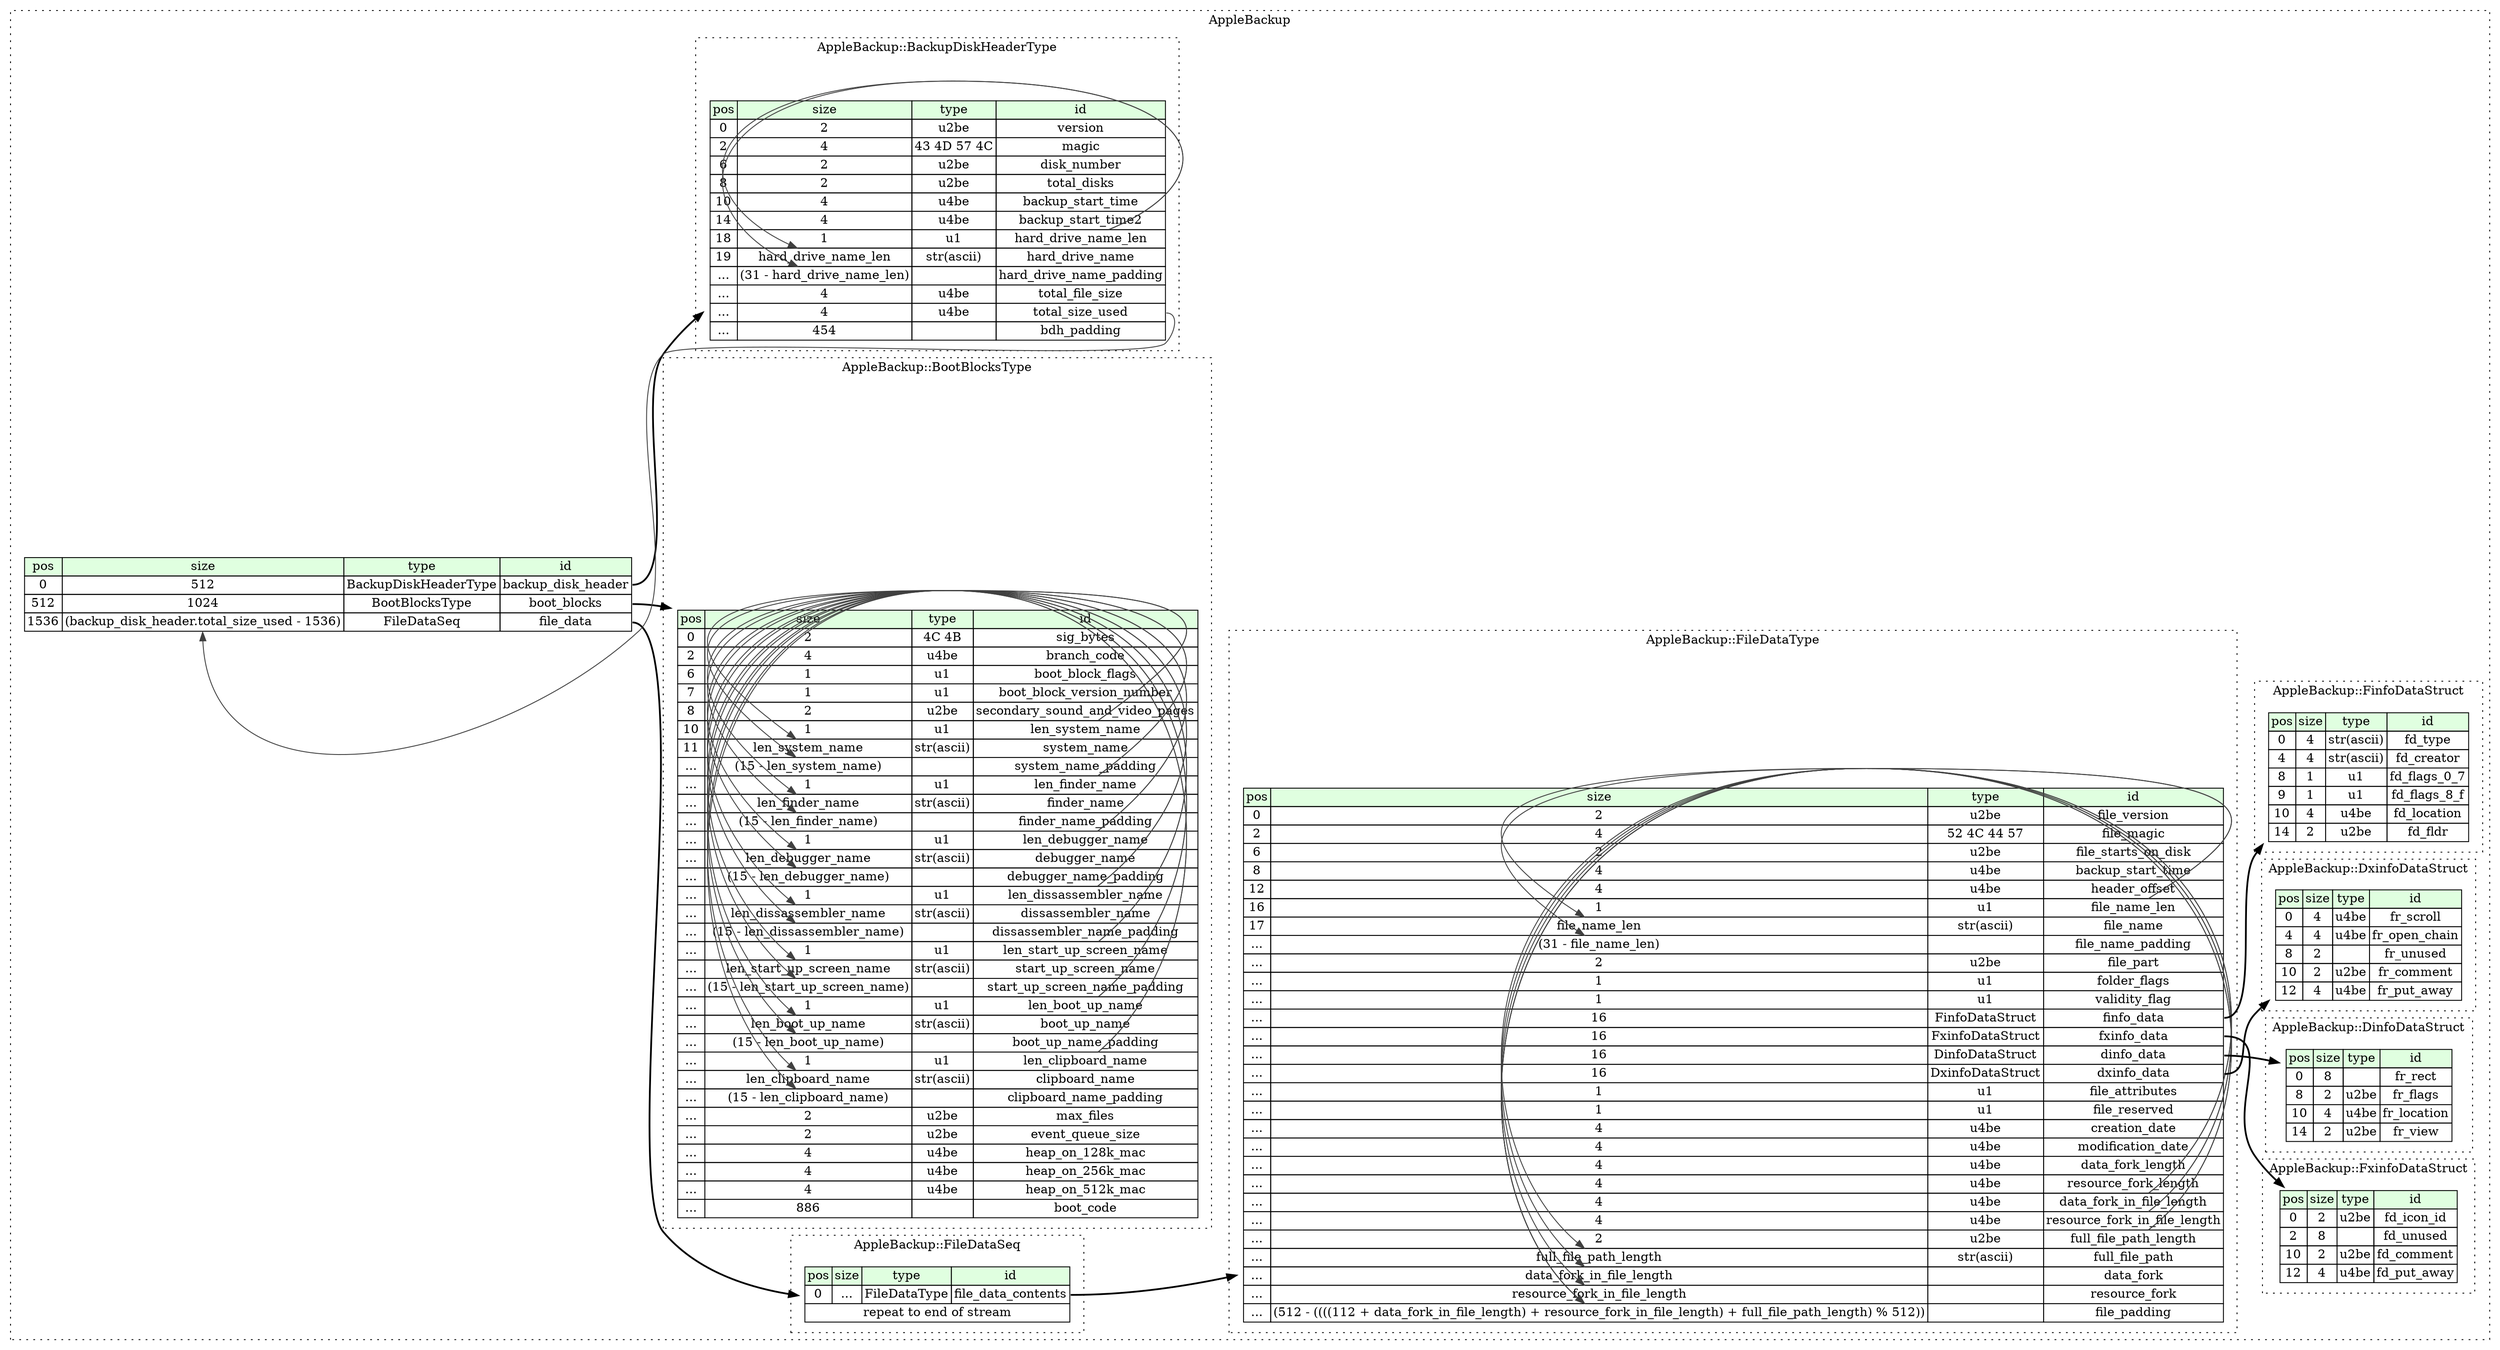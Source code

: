 digraph {
	rankdir=LR;
	node [shape=plaintext];
	subgraph cluster__apple_backup {
		label="AppleBackup";
		graph[style=dotted];

		apple_backup__seq [label=<<TABLE BORDER="0" CELLBORDER="1" CELLSPACING="0">
			<TR><TD BGCOLOR="#E0FFE0">pos</TD><TD BGCOLOR="#E0FFE0">size</TD><TD BGCOLOR="#E0FFE0">type</TD><TD BGCOLOR="#E0FFE0">id</TD></TR>
			<TR><TD PORT="backup_disk_header_pos">0</TD><TD PORT="backup_disk_header_size">512</TD><TD>BackupDiskHeaderType</TD><TD PORT="backup_disk_header_type">backup_disk_header</TD></TR>
			<TR><TD PORT="boot_blocks_pos">512</TD><TD PORT="boot_blocks_size">1024</TD><TD>BootBlocksType</TD><TD PORT="boot_blocks_type">boot_blocks</TD></TR>
			<TR><TD PORT="file_data_pos">1536</TD><TD PORT="file_data_size">(backup_disk_header.total_size_used - 1536)</TD><TD>FileDataSeq</TD><TD PORT="file_data_type">file_data</TD></TR>
		</TABLE>>];
		subgraph cluster__file_data_type {
			label="AppleBackup::FileDataType";
			graph[style=dotted];

			file_data_type__seq [label=<<TABLE BORDER="0" CELLBORDER="1" CELLSPACING="0">
				<TR><TD BGCOLOR="#E0FFE0">pos</TD><TD BGCOLOR="#E0FFE0">size</TD><TD BGCOLOR="#E0FFE0">type</TD><TD BGCOLOR="#E0FFE0">id</TD></TR>
				<TR><TD PORT="file_version_pos">0</TD><TD PORT="file_version_size">2</TD><TD>u2be</TD><TD PORT="file_version_type">file_version</TD></TR>
				<TR><TD PORT="file_magic_pos">2</TD><TD PORT="file_magic_size">4</TD><TD>52 4C 44 57</TD><TD PORT="file_magic_type">file_magic</TD></TR>
				<TR><TD PORT="file_starts_on_disk_pos">6</TD><TD PORT="file_starts_on_disk_size">2</TD><TD>u2be</TD><TD PORT="file_starts_on_disk_type">file_starts_on_disk</TD></TR>
				<TR><TD PORT="backup_start_time_pos">8</TD><TD PORT="backup_start_time_size">4</TD><TD>u4be</TD><TD PORT="backup_start_time_type">backup_start_time</TD></TR>
				<TR><TD PORT="header_offset_pos">12</TD><TD PORT="header_offset_size">4</TD><TD>u4be</TD><TD PORT="header_offset_type">header_offset</TD></TR>
				<TR><TD PORT="file_name_len_pos">16</TD><TD PORT="file_name_len_size">1</TD><TD>u1</TD><TD PORT="file_name_len_type">file_name_len</TD></TR>
				<TR><TD PORT="file_name_pos">17</TD><TD PORT="file_name_size">file_name_len</TD><TD>str(ascii)</TD><TD PORT="file_name_type">file_name</TD></TR>
				<TR><TD PORT="file_name_padding_pos">...</TD><TD PORT="file_name_padding_size">(31 - file_name_len)</TD><TD></TD><TD PORT="file_name_padding_type">file_name_padding</TD></TR>
				<TR><TD PORT="file_part_pos">...</TD><TD PORT="file_part_size">2</TD><TD>u2be</TD><TD PORT="file_part_type">file_part</TD></TR>
				<TR><TD PORT="folder_flags_pos">...</TD><TD PORT="folder_flags_size">1</TD><TD>u1</TD><TD PORT="folder_flags_type">folder_flags</TD></TR>
				<TR><TD PORT="validity_flag_pos">...</TD><TD PORT="validity_flag_size">1</TD><TD>u1</TD><TD PORT="validity_flag_type">validity_flag</TD></TR>
				<TR><TD PORT="finfo_data_pos">...</TD><TD PORT="finfo_data_size">16</TD><TD>FinfoDataStruct</TD><TD PORT="finfo_data_type">finfo_data</TD></TR>
				<TR><TD PORT="fxinfo_data_pos">...</TD><TD PORT="fxinfo_data_size">16</TD><TD>FxinfoDataStruct</TD><TD PORT="fxinfo_data_type">fxinfo_data</TD></TR>
				<TR><TD PORT="dinfo_data_pos">...</TD><TD PORT="dinfo_data_size">16</TD><TD>DinfoDataStruct</TD><TD PORT="dinfo_data_type">dinfo_data</TD></TR>
				<TR><TD PORT="dxinfo_data_pos">...</TD><TD PORT="dxinfo_data_size">16</TD><TD>DxinfoDataStruct</TD><TD PORT="dxinfo_data_type">dxinfo_data</TD></TR>
				<TR><TD PORT="file_attributes_pos">...</TD><TD PORT="file_attributes_size">1</TD><TD>u1</TD><TD PORT="file_attributes_type">file_attributes</TD></TR>
				<TR><TD PORT="file_reserved_pos">...</TD><TD PORT="file_reserved_size">1</TD><TD>u1</TD><TD PORT="file_reserved_type">file_reserved</TD></TR>
				<TR><TD PORT="creation_date_pos">...</TD><TD PORT="creation_date_size">4</TD><TD>u4be</TD><TD PORT="creation_date_type">creation_date</TD></TR>
				<TR><TD PORT="modification_date_pos">...</TD><TD PORT="modification_date_size">4</TD><TD>u4be</TD><TD PORT="modification_date_type">modification_date</TD></TR>
				<TR><TD PORT="data_fork_length_pos">...</TD><TD PORT="data_fork_length_size">4</TD><TD>u4be</TD><TD PORT="data_fork_length_type">data_fork_length</TD></TR>
				<TR><TD PORT="resource_fork_length_pos">...</TD><TD PORT="resource_fork_length_size">4</TD><TD>u4be</TD><TD PORT="resource_fork_length_type">resource_fork_length</TD></TR>
				<TR><TD PORT="data_fork_in_file_length_pos">...</TD><TD PORT="data_fork_in_file_length_size">4</TD><TD>u4be</TD><TD PORT="data_fork_in_file_length_type">data_fork_in_file_length</TD></TR>
				<TR><TD PORT="resource_fork_in_file_length_pos">...</TD><TD PORT="resource_fork_in_file_length_size">4</TD><TD>u4be</TD><TD PORT="resource_fork_in_file_length_type">resource_fork_in_file_length</TD></TR>
				<TR><TD PORT="full_file_path_length_pos">...</TD><TD PORT="full_file_path_length_size">2</TD><TD>u2be</TD><TD PORT="full_file_path_length_type">full_file_path_length</TD></TR>
				<TR><TD PORT="full_file_path_pos">...</TD><TD PORT="full_file_path_size">full_file_path_length</TD><TD>str(ascii)</TD><TD PORT="full_file_path_type">full_file_path</TD></TR>
				<TR><TD PORT="data_fork_pos">...</TD><TD PORT="data_fork_size">data_fork_in_file_length</TD><TD></TD><TD PORT="data_fork_type">data_fork</TD></TR>
				<TR><TD PORT="resource_fork_pos">...</TD><TD PORT="resource_fork_size">resource_fork_in_file_length</TD><TD></TD><TD PORT="resource_fork_type">resource_fork</TD></TR>
				<TR><TD PORT="file_padding_pos">...</TD><TD PORT="file_padding_size">(512 - ((((112 + data_fork_in_file_length) + resource_fork_in_file_length) + full_file_path_length) % 512))</TD><TD></TD><TD PORT="file_padding_type">file_padding</TD></TR>
			</TABLE>>];
		}
		subgraph cluster__fxinfo_data_struct {
			label="AppleBackup::FxinfoDataStruct";
			graph[style=dotted];

			fxinfo_data_struct__seq [label=<<TABLE BORDER="0" CELLBORDER="1" CELLSPACING="0">
				<TR><TD BGCOLOR="#E0FFE0">pos</TD><TD BGCOLOR="#E0FFE0">size</TD><TD BGCOLOR="#E0FFE0">type</TD><TD BGCOLOR="#E0FFE0">id</TD></TR>
				<TR><TD PORT="fd_icon_id_pos">0</TD><TD PORT="fd_icon_id_size">2</TD><TD>u2be</TD><TD PORT="fd_icon_id_type">fd_icon_id</TD></TR>
				<TR><TD PORT="fd_unused_pos">2</TD><TD PORT="fd_unused_size">8</TD><TD></TD><TD PORT="fd_unused_type">fd_unused</TD></TR>
				<TR><TD PORT="fd_comment_pos">10</TD><TD PORT="fd_comment_size">2</TD><TD>u2be</TD><TD PORT="fd_comment_type">fd_comment</TD></TR>
				<TR><TD PORT="fd_put_away_pos">12</TD><TD PORT="fd_put_away_size">4</TD><TD>u4be</TD><TD PORT="fd_put_away_type">fd_put_away</TD></TR>
			</TABLE>>];
		}
		subgraph cluster__boot_blocks_type {
			label="AppleBackup::BootBlocksType";
			graph[style=dotted];

			boot_blocks_type__seq [label=<<TABLE BORDER="0" CELLBORDER="1" CELLSPACING="0">
				<TR><TD BGCOLOR="#E0FFE0">pos</TD><TD BGCOLOR="#E0FFE0">size</TD><TD BGCOLOR="#E0FFE0">type</TD><TD BGCOLOR="#E0FFE0">id</TD></TR>
				<TR><TD PORT="sig_bytes_pos">0</TD><TD PORT="sig_bytes_size">2</TD><TD>4C 4B</TD><TD PORT="sig_bytes_type">sig_bytes</TD></TR>
				<TR><TD PORT="branch_code_pos">2</TD><TD PORT="branch_code_size">4</TD><TD>u4be</TD><TD PORT="branch_code_type">branch_code</TD></TR>
				<TR><TD PORT="boot_block_flags_pos">6</TD><TD PORT="boot_block_flags_size">1</TD><TD>u1</TD><TD PORT="boot_block_flags_type">boot_block_flags</TD></TR>
				<TR><TD PORT="boot_block_version_number_pos">7</TD><TD PORT="boot_block_version_number_size">1</TD><TD>u1</TD><TD PORT="boot_block_version_number_type">boot_block_version_number</TD></TR>
				<TR><TD PORT="secondary_sound_and_video_pages_pos">8</TD><TD PORT="secondary_sound_and_video_pages_size">2</TD><TD>u2be</TD><TD PORT="secondary_sound_and_video_pages_type">secondary_sound_and_video_pages</TD></TR>
				<TR><TD PORT="len_system_name_pos">10</TD><TD PORT="len_system_name_size">1</TD><TD>u1</TD><TD PORT="len_system_name_type">len_system_name</TD></TR>
				<TR><TD PORT="system_name_pos">11</TD><TD PORT="system_name_size">len_system_name</TD><TD>str(ascii)</TD><TD PORT="system_name_type">system_name</TD></TR>
				<TR><TD PORT="system_name_padding_pos">...</TD><TD PORT="system_name_padding_size">(15 - len_system_name)</TD><TD></TD><TD PORT="system_name_padding_type">system_name_padding</TD></TR>
				<TR><TD PORT="len_finder_name_pos">...</TD><TD PORT="len_finder_name_size">1</TD><TD>u1</TD><TD PORT="len_finder_name_type">len_finder_name</TD></TR>
				<TR><TD PORT="finder_name_pos">...</TD><TD PORT="finder_name_size">len_finder_name</TD><TD>str(ascii)</TD><TD PORT="finder_name_type">finder_name</TD></TR>
				<TR><TD PORT="finder_name_padding_pos">...</TD><TD PORT="finder_name_padding_size">(15 - len_finder_name)</TD><TD></TD><TD PORT="finder_name_padding_type">finder_name_padding</TD></TR>
				<TR><TD PORT="len_debugger_name_pos">...</TD><TD PORT="len_debugger_name_size">1</TD><TD>u1</TD><TD PORT="len_debugger_name_type">len_debugger_name</TD></TR>
				<TR><TD PORT="debugger_name_pos">...</TD><TD PORT="debugger_name_size">len_debugger_name</TD><TD>str(ascii)</TD><TD PORT="debugger_name_type">debugger_name</TD></TR>
				<TR><TD PORT="debugger_name_padding_pos">...</TD><TD PORT="debugger_name_padding_size">(15 - len_debugger_name)</TD><TD></TD><TD PORT="debugger_name_padding_type">debugger_name_padding</TD></TR>
				<TR><TD PORT="len_dissassembler_name_pos">...</TD><TD PORT="len_dissassembler_name_size">1</TD><TD>u1</TD><TD PORT="len_dissassembler_name_type">len_dissassembler_name</TD></TR>
				<TR><TD PORT="dissassembler_name_pos">...</TD><TD PORT="dissassembler_name_size">len_dissassembler_name</TD><TD>str(ascii)</TD><TD PORT="dissassembler_name_type">dissassembler_name</TD></TR>
				<TR><TD PORT="dissassembler_name_padding_pos">...</TD><TD PORT="dissassembler_name_padding_size">(15 - len_dissassembler_name)</TD><TD></TD><TD PORT="dissassembler_name_padding_type">dissassembler_name_padding</TD></TR>
				<TR><TD PORT="len_start_up_screen_name_pos">...</TD><TD PORT="len_start_up_screen_name_size">1</TD><TD>u1</TD><TD PORT="len_start_up_screen_name_type">len_start_up_screen_name</TD></TR>
				<TR><TD PORT="start_up_screen_name_pos">...</TD><TD PORT="start_up_screen_name_size">len_start_up_screen_name</TD><TD>str(ascii)</TD><TD PORT="start_up_screen_name_type">start_up_screen_name</TD></TR>
				<TR><TD PORT="start_up_screen_name_padding_pos">...</TD><TD PORT="start_up_screen_name_padding_size">(15 - len_start_up_screen_name)</TD><TD></TD><TD PORT="start_up_screen_name_padding_type">start_up_screen_name_padding</TD></TR>
				<TR><TD PORT="len_boot_up_name_pos">...</TD><TD PORT="len_boot_up_name_size">1</TD><TD>u1</TD><TD PORT="len_boot_up_name_type">len_boot_up_name</TD></TR>
				<TR><TD PORT="boot_up_name_pos">...</TD><TD PORT="boot_up_name_size">len_boot_up_name</TD><TD>str(ascii)</TD><TD PORT="boot_up_name_type">boot_up_name</TD></TR>
				<TR><TD PORT="boot_up_name_padding_pos">...</TD><TD PORT="boot_up_name_padding_size">(15 - len_boot_up_name)</TD><TD></TD><TD PORT="boot_up_name_padding_type">boot_up_name_padding</TD></TR>
				<TR><TD PORT="len_clipboard_name_pos">...</TD><TD PORT="len_clipboard_name_size">1</TD><TD>u1</TD><TD PORT="len_clipboard_name_type">len_clipboard_name</TD></TR>
				<TR><TD PORT="clipboard_name_pos">...</TD><TD PORT="clipboard_name_size">len_clipboard_name</TD><TD>str(ascii)</TD><TD PORT="clipboard_name_type">clipboard_name</TD></TR>
				<TR><TD PORT="clipboard_name_padding_pos">...</TD><TD PORT="clipboard_name_padding_size">(15 - len_clipboard_name)</TD><TD></TD><TD PORT="clipboard_name_padding_type">clipboard_name_padding</TD></TR>
				<TR><TD PORT="max_files_pos">...</TD><TD PORT="max_files_size">2</TD><TD>u2be</TD><TD PORT="max_files_type">max_files</TD></TR>
				<TR><TD PORT="event_queue_size_pos">...</TD><TD PORT="event_queue_size_size">2</TD><TD>u2be</TD><TD PORT="event_queue_size_type">event_queue_size</TD></TR>
				<TR><TD PORT="heap_on_128k_mac_pos">...</TD><TD PORT="heap_on_128k_mac_size">4</TD><TD>u4be</TD><TD PORT="heap_on_128k_mac_type">heap_on_128k_mac</TD></TR>
				<TR><TD PORT="heap_on_256k_mac_pos">...</TD><TD PORT="heap_on_256k_mac_size">4</TD><TD>u4be</TD><TD PORT="heap_on_256k_mac_type">heap_on_256k_mac</TD></TR>
				<TR><TD PORT="heap_on_512k_mac_pos">...</TD><TD PORT="heap_on_512k_mac_size">4</TD><TD>u4be</TD><TD PORT="heap_on_512k_mac_type">heap_on_512k_mac</TD></TR>
				<TR><TD PORT="boot_code_pos">...</TD><TD PORT="boot_code_size">886</TD><TD></TD><TD PORT="boot_code_type">boot_code</TD></TR>
			</TABLE>>];
		}
		subgraph cluster__dinfo_data_struct {
			label="AppleBackup::DinfoDataStruct";
			graph[style=dotted];

			dinfo_data_struct__seq [label=<<TABLE BORDER="0" CELLBORDER="1" CELLSPACING="0">
				<TR><TD BGCOLOR="#E0FFE0">pos</TD><TD BGCOLOR="#E0FFE0">size</TD><TD BGCOLOR="#E0FFE0">type</TD><TD BGCOLOR="#E0FFE0">id</TD></TR>
				<TR><TD PORT="fr_rect_pos">0</TD><TD PORT="fr_rect_size">8</TD><TD></TD><TD PORT="fr_rect_type">fr_rect</TD></TR>
				<TR><TD PORT="fr_flags_pos">8</TD><TD PORT="fr_flags_size">2</TD><TD>u2be</TD><TD PORT="fr_flags_type">fr_flags</TD></TR>
				<TR><TD PORT="fr_location_pos">10</TD><TD PORT="fr_location_size">4</TD><TD>u4be</TD><TD PORT="fr_location_type">fr_location</TD></TR>
				<TR><TD PORT="fr_view_pos">14</TD><TD PORT="fr_view_size">2</TD><TD>u2be</TD><TD PORT="fr_view_type">fr_view</TD></TR>
			</TABLE>>];
		}
		subgraph cluster__dxinfo_data_struct {
			label="AppleBackup::DxinfoDataStruct";
			graph[style=dotted];

			dxinfo_data_struct__seq [label=<<TABLE BORDER="0" CELLBORDER="1" CELLSPACING="0">
				<TR><TD BGCOLOR="#E0FFE0">pos</TD><TD BGCOLOR="#E0FFE0">size</TD><TD BGCOLOR="#E0FFE0">type</TD><TD BGCOLOR="#E0FFE0">id</TD></TR>
				<TR><TD PORT="fr_scroll_pos">0</TD><TD PORT="fr_scroll_size">4</TD><TD>u4be</TD><TD PORT="fr_scroll_type">fr_scroll</TD></TR>
				<TR><TD PORT="fr_open_chain_pos">4</TD><TD PORT="fr_open_chain_size">4</TD><TD>u4be</TD><TD PORT="fr_open_chain_type">fr_open_chain</TD></TR>
				<TR><TD PORT="fr_unused_pos">8</TD><TD PORT="fr_unused_size">2</TD><TD></TD><TD PORT="fr_unused_type">fr_unused</TD></TR>
				<TR><TD PORT="fr_comment_pos">10</TD><TD PORT="fr_comment_size">2</TD><TD>u2be</TD><TD PORT="fr_comment_type">fr_comment</TD></TR>
				<TR><TD PORT="fr_put_away_pos">12</TD><TD PORT="fr_put_away_size">4</TD><TD>u4be</TD><TD PORT="fr_put_away_type">fr_put_away</TD></TR>
			</TABLE>>];
		}
		subgraph cluster__file_data_seq {
			label="AppleBackup::FileDataSeq";
			graph[style=dotted];

			file_data_seq__seq [label=<<TABLE BORDER="0" CELLBORDER="1" CELLSPACING="0">
				<TR><TD BGCOLOR="#E0FFE0">pos</TD><TD BGCOLOR="#E0FFE0">size</TD><TD BGCOLOR="#E0FFE0">type</TD><TD BGCOLOR="#E0FFE0">id</TD></TR>
				<TR><TD PORT="file_data_contents_pos">0</TD><TD PORT="file_data_contents_size">...</TD><TD>FileDataType</TD><TD PORT="file_data_contents_type">file_data_contents</TD></TR>
				<TR><TD COLSPAN="4" PORT="file_data_contents__repeat">repeat to end of stream</TD></TR>
			</TABLE>>];
		}
		subgraph cluster__finfo_data_struct {
			label="AppleBackup::FinfoDataStruct";
			graph[style=dotted];

			finfo_data_struct__seq [label=<<TABLE BORDER="0" CELLBORDER="1" CELLSPACING="0">
				<TR><TD BGCOLOR="#E0FFE0">pos</TD><TD BGCOLOR="#E0FFE0">size</TD><TD BGCOLOR="#E0FFE0">type</TD><TD BGCOLOR="#E0FFE0">id</TD></TR>
				<TR><TD PORT="fd_type_pos">0</TD><TD PORT="fd_type_size">4</TD><TD>str(ascii)</TD><TD PORT="fd_type_type">fd_type</TD></TR>
				<TR><TD PORT="fd_creator_pos">4</TD><TD PORT="fd_creator_size">4</TD><TD>str(ascii)</TD><TD PORT="fd_creator_type">fd_creator</TD></TR>
				<TR><TD PORT="fd_flags_0_7_pos">8</TD><TD PORT="fd_flags_0_7_size">1</TD><TD>u1</TD><TD PORT="fd_flags_0_7_type">fd_flags_0_7</TD></TR>
				<TR><TD PORT="fd_flags_8_f_pos">9</TD><TD PORT="fd_flags_8_f_size">1</TD><TD>u1</TD><TD PORT="fd_flags_8_f_type">fd_flags_8_f</TD></TR>
				<TR><TD PORT="fd_location_pos">10</TD><TD PORT="fd_location_size">4</TD><TD>u4be</TD><TD PORT="fd_location_type">fd_location</TD></TR>
				<TR><TD PORT="fd_fldr_pos">14</TD><TD PORT="fd_fldr_size">2</TD><TD>u2be</TD><TD PORT="fd_fldr_type">fd_fldr</TD></TR>
			</TABLE>>];
		}
		subgraph cluster__backup_disk_header_type {
			label="AppleBackup::BackupDiskHeaderType";
			graph[style=dotted];

			backup_disk_header_type__seq [label=<<TABLE BORDER="0" CELLBORDER="1" CELLSPACING="0">
				<TR><TD BGCOLOR="#E0FFE0">pos</TD><TD BGCOLOR="#E0FFE0">size</TD><TD BGCOLOR="#E0FFE0">type</TD><TD BGCOLOR="#E0FFE0">id</TD></TR>
				<TR><TD PORT="version_pos">0</TD><TD PORT="version_size">2</TD><TD>u2be</TD><TD PORT="version_type">version</TD></TR>
				<TR><TD PORT="magic_pos">2</TD><TD PORT="magic_size">4</TD><TD>43 4D 57 4C</TD><TD PORT="magic_type">magic</TD></TR>
				<TR><TD PORT="disk_number_pos">6</TD><TD PORT="disk_number_size">2</TD><TD>u2be</TD><TD PORT="disk_number_type">disk_number</TD></TR>
				<TR><TD PORT="total_disks_pos">8</TD><TD PORT="total_disks_size">2</TD><TD>u2be</TD><TD PORT="total_disks_type">total_disks</TD></TR>
				<TR><TD PORT="backup_start_time_pos">10</TD><TD PORT="backup_start_time_size">4</TD><TD>u4be</TD><TD PORT="backup_start_time_type">backup_start_time</TD></TR>
				<TR><TD PORT="backup_start_time2_pos">14</TD><TD PORT="backup_start_time2_size">4</TD><TD>u4be</TD><TD PORT="backup_start_time2_type">backup_start_time2</TD></TR>
				<TR><TD PORT="hard_drive_name_len_pos">18</TD><TD PORT="hard_drive_name_len_size">1</TD><TD>u1</TD><TD PORT="hard_drive_name_len_type">hard_drive_name_len</TD></TR>
				<TR><TD PORT="hard_drive_name_pos">19</TD><TD PORT="hard_drive_name_size">hard_drive_name_len</TD><TD>str(ascii)</TD><TD PORT="hard_drive_name_type">hard_drive_name</TD></TR>
				<TR><TD PORT="hard_drive_name_padding_pos">...</TD><TD PORT="hard_drive_name_padding_size">(31 - hard_drive_name_len)</TD><TD></TD><TD PORT="hard_drive_name_padding_type">hard_drive_name_padding</TD></TR>
				<TR><TD PORT="total_file_size_pos">...</TD><TD PORT="total_file_size_size">4</TD><TD>u4be</TD><TD PORT="total_file_size_type">total_file_size</TD></TR>
				<TR><TD PORT="total_size_used_pos">...</TD><TD PORT="total_size_used_size">4</TD><TD>u4be</TD><TD PORT="total_size_used_type">total_size_used</TD></TR>
				<TR><TD PORT="bdh_padding_pos">...</TD><TD PORT="bdh_padding_size">454</TD><TD></TD><TD PORT="bdh_padding_type">bdh_padding</TD></TR>
			</TABLE>>];
		}
	}
	apple_backup__seq:backup_disk_header_type -> backup_disk_header_type__seq [style=bold];
	apple_backup__seq:boot_blocks_type -> boot_blocks_type__seq [style=bold];
	backup_disk_header_type__seq:total_size_used_type -> apple_backup__seq:file_data_size [color="#404040"];
	apple_backup__seq:file_data_type -> file_data_seq__seq [style=bold];
	file_data_type__seq:file_name_len_type -> file_data_type__seq:file_name_size [color="#404040"];
	file_data_type__seq:file_name_len_type -> file_data_type__seq:file_name_padding_size [color="#404040"];
	file_data_type__seq:finfo_data_type -> finfo_data_struct__seq [style=bold];
	file_data_type__seq:fxinfo_data_type -> fxinfo_data_struct__seq [style=bold];
	file_data_type__seq:dinfo_data_type -> dinfo_data_struct__seq [style=bold];
	file_data_type__seq:dxinfo_data_type -> dxinfo_data_struct__seq [style=bold];
	file_data_type__seq:full_file_path_length_type -> file_data_type__seq:full_file_path_size [color="#404040"];
	file_data_type__seq:data_fork_in_file_length_type -> file_data_type__seq:data_fork_size [color="#404040"];
	file_data_type__seq:resource_fork_in_file_length_type -> file_data_type__seq:resource_fork_size [color="#404040"];
	file_data_type__seq:data_fork_in_file_length_type -> file_data_type__seq:file_padding_size [color="#404040"];
	file_data_type__seq:resource_fork_in_file_length_type -> file_data_type__seq:file_padding_size [color="#404040"];
	file_data_type__seq:full_file_path_length_type -> file_data_type__seq:file_padding_size [color="#404040"];
	boot_blocks_type__seq:len_system_name_type -> boot_blocks_type__seq:system_name_size [color="#404040"];
	boot_blocks_type__seq:len_system_name_type -> boot_blocks_type__seq:system_name_padding_size [color="#404040"];
	boot_blocks_type__seq:len_finder_name_type -> boot_blocks_type__seq:finder_name_size [color="#404040"];
	boot_blocks_type__seq:len_finder_name_type -> boot_blocks_type__seq:finder_name_padding_size [color="#404040"];
	boot_blocks_type__seq:len_debugger_name_type -> boot_blocks_type__seq:debugger_name_size [color="#404040"];
	boot_blocks_type__seq:len_debugger_name_type -> boot_blocks_type__seq:debugger_name_padding_size [color="#404040"];
	boot_blocks_type__seq:len_dissassembler_name_type -> boot_blocks_type__seq:dissassembler_name_size [color="#404040"];
	boot_blocks_type__seq:len_dissassembler_name_type -> boot_blocks_type__seq:dissassembler_name_padding_size [color="#404040"];
	boot_blocks_type__seq:len_start_up_screen_name_type -> boot_blocks_type__seq:start_up_screen_name_size [color="#404040"];
	boot_blocks_type__seq:len_start_up_screen_name_type -> boot_blocks_type__seq:start_up_screen_name_padding_size [color="#404040"];
	boot_blocks_type__seq:len_boot_up_name_type -> boot_blocks_type__seq:boot_up_name_size [color="#404040"];
	boot_blocks_type__seq:len_boot_up_name_type -> boot_blocks_type__seq:boot_up_name_padding_size [color="#404040"];
	boot_blocks_type__seq:len_clipboard_name_type -> boot_blocks_type__seq:clipboard_name_size [color="#404040"];
	boot_blocks_type__seq:len_clipboard_name_type -> boot_blocks_type__seq:clipboard_name_padding_size [color="#404040"];
	file_data_seq__seq:file_data_contents_type -> file_data_type__seq [style=bold];
	backup_disk_header_type__seq:hard_drive_name_len_type -> backup_disk_header_type__seq:hard_drive_name_size [color="#404040"];
	backup_disk_header_type__seq:hard_drive_name_len_type -> backup_disk_header_type__seq:hard_drive_name_padding_size [color="#404040"];
}
